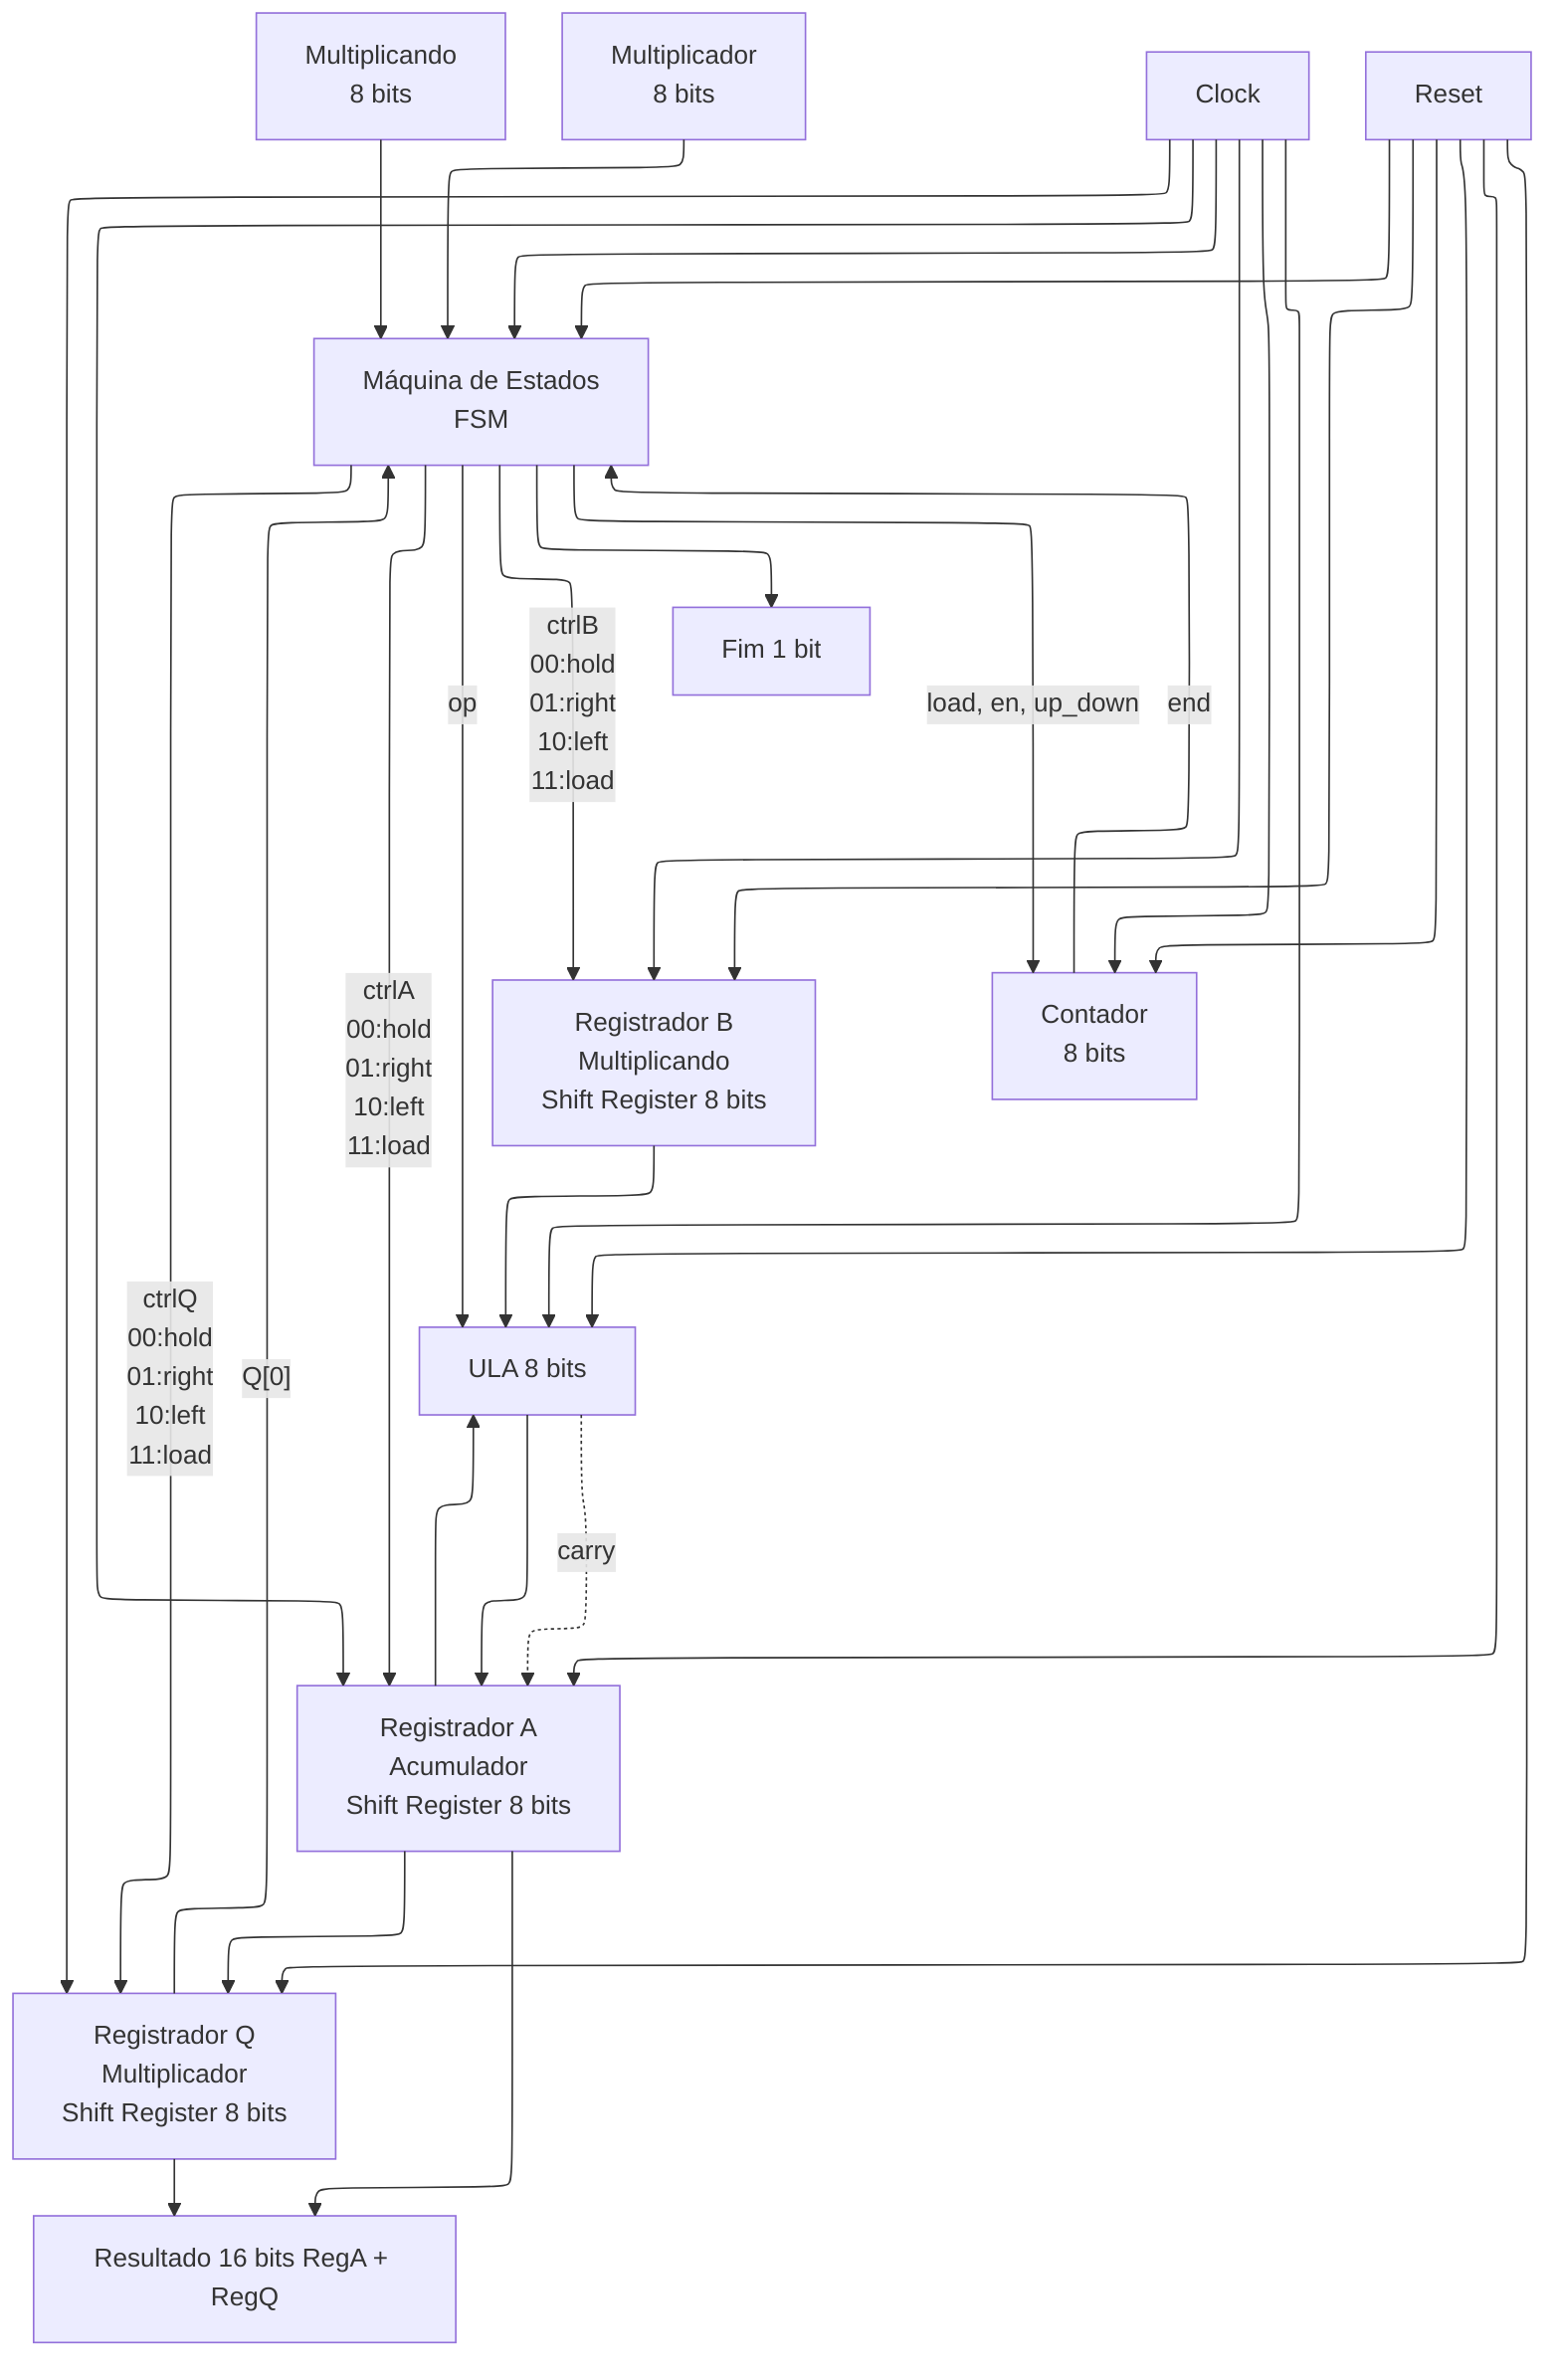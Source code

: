 ---
config:
  layout: elk
  look: classic
  theme: mc
---
flowchart TD
    A["Multiplicando<br>8 bits"] --> FSM["Máquina de Estados<br>FSM"]
    B["Multiplicador<br>8 bits"] --> FSM
    CLK["Clock"] --> FSM & RegA["Registrador A<br>Acumulador<br>Shift Register 8 bits"] & RegB["Registrador B<br>Multiplicando<br>Shift Register 8 bits"] & RegQ["Registrador Q<br>Multiplicador<br>Shift Register 8 bits"] & Counter["Contador<br>8 bits"] & ULA["ULA 8 bits"]
    RST["Reset"] --> FSM & RegA & RegB & RegQ & Counter & ULA
    FSM -->|ctrlA<br>00:hold<br>01:right<br>10:left<br>11:load| RegA
    FSM -->|ctrlB<br>00:hold<br>01:right<br>10:left<br>11:load| RegB
    FSM -->|ctrlQ<br>00:hold<br>01:right<br>10:left<br>11:load| RegQ
    FSM -->|load, en, up_down| Counter
    FSM -->|op| ULA
    FSM --> Fim["Fim 1 bit"]
    RegA --> ULA & RegQ & Resultado["Resultado 16 bits RegA + RegQ"]
    RegB --> ULA
    ULA --> RegA
    ULA -.->|carry| RegA
    Counter -->|end| FSM
    RegQ -->|"Q[0]"| FSM
    RegQ --> Resultado